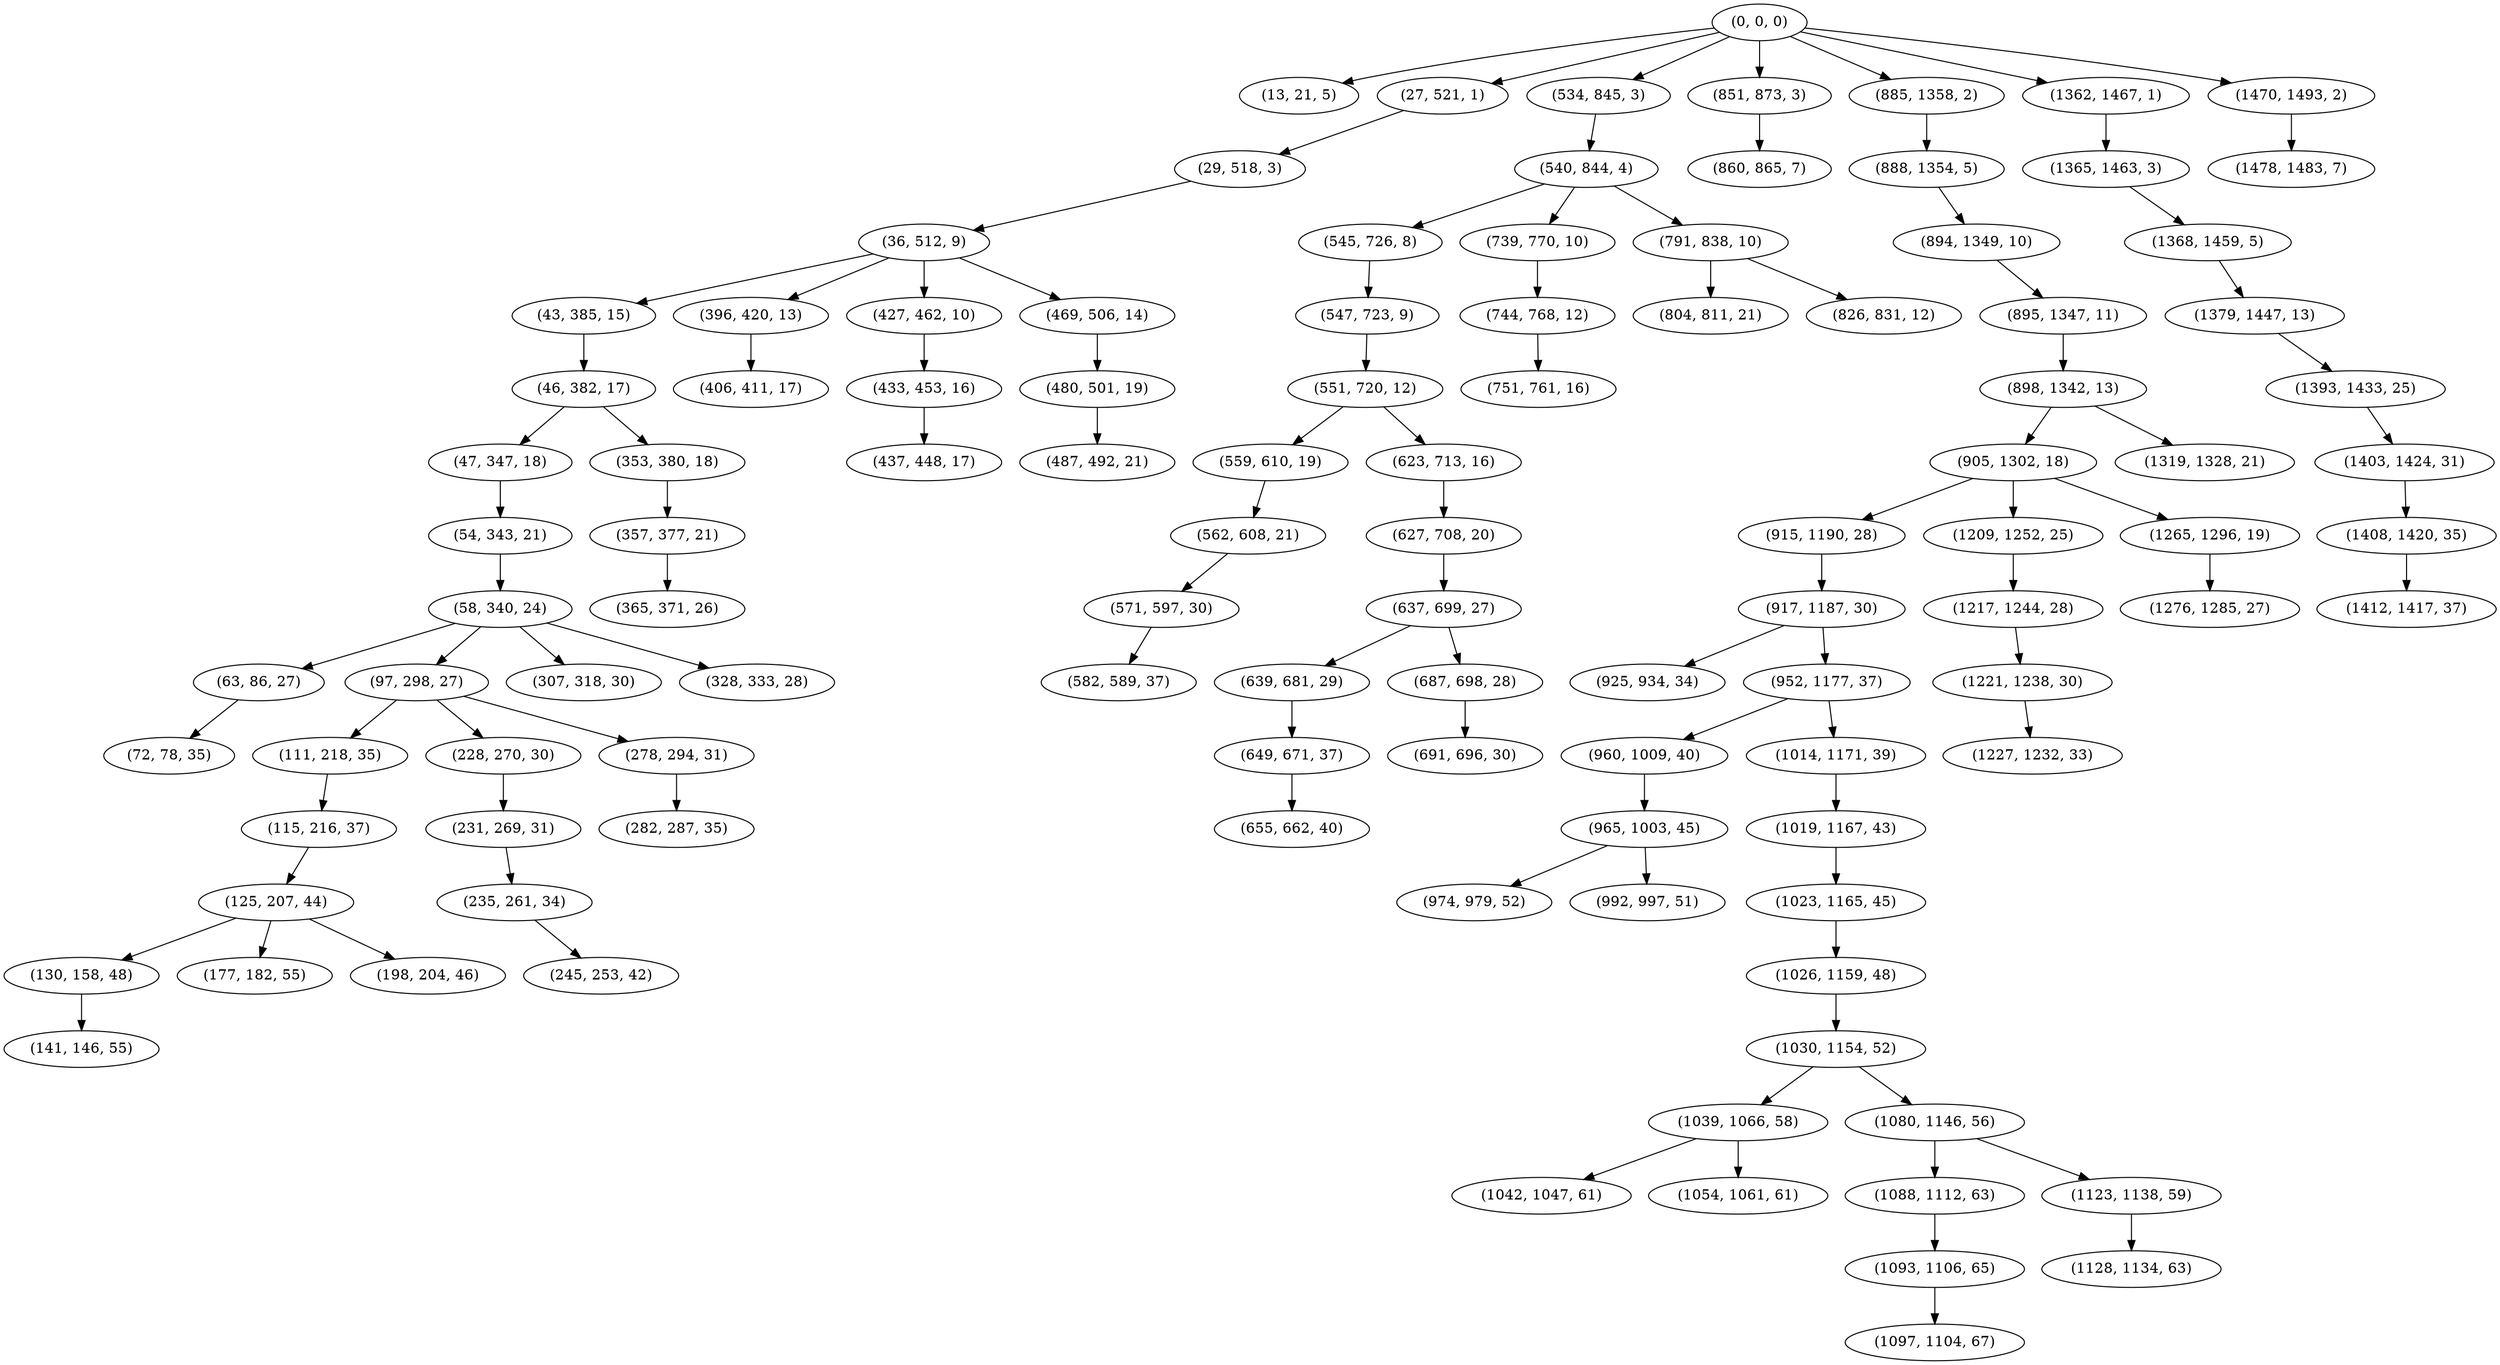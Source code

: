digraph tree {
    "(0, 0, 0)";
    "(13, 21, 5)";
    "(27, 521, 1)";
    "(29, 518, 3)";
    "(36, 512, 9)";
    "(43, 385, 15)";
    "(46, 382, 17)";
    "(47, 347, 18)";
    "(54, 343, 21)";
    "(58, 340, 24)";
    "(63, 86, 27)";
    "(72, 78, 35)";
    "(97, 298, 27)";
    "(111, 218, 35)";
    "(115, 216, 37)";
    "(125, 207, 44)";
    "(130, 158, 48)";
    "(141, 146, 55)";
    "(177, 182, 55)";
    "(198, 204, 46)";
    "(228, 270, 30)";
    "(231, 269, 31)";
    "(235, 261, 34)";
    "(245, 253, 42)";
    "(278, 294, 31)";
    "(282, 287, 35)";
    "(307, 318, 30)";
    "(328, 333, 28)";
    "(353, 380, 18)";
    "(357, 377, 21)";
    "(365, 371, 26)";
    "(396, 420, 13)";
    "(406, 411, 17)";
    "(427, 462, 10)";
    "(433, 453, 16)";
    "(437, 448, 17)";
    "(469, 506, 14)";
    "(480, 501, 19)";
    "(487, 492, 21)";
    "(534, 845, 3)";
    "(540, 844, 4)";
    "(545, 726, 8)";
    "(547, 723, 9)";
    "(551, 720, 12)";
    "(559, 610, 19)";
    "(562, 608, 21)";
    "(571, 597, 30)";
    "(582, 589, 37)";
    "(623, 713, 16)";
    "(627, 708, 20)";
    "(637, 699, 27)";
    "(639, 681, 29)";
    "(649, 671, 37)";
    "(655, 662, 40)";
    "(687, 698, 28)";
    "(691, 696, 30)";
    "(739, 770, 10)";
    "(744, 768, 12)";
    "(751, 761, 16)";
    "(791, 838, 10)";
    "(804, 811, 21)";
    "(826, 831, 12)";
    "(851, 873, 3)";
    "(860, 865, 7)";
    "(885, 1358, 2)";
    "(888, 1354, 5)";
    "(894, 1349, 10)";
    "(895, 1347, 11)";
    "(898, 1342, 13)";
    "(905, 1302, 18)";
    "(915, 1190, 28)";
    "(917, 1187, 30)";
    "(925, 934, 34)";
    "(952, 1177, 37)";
    "(960, 1009, 40)";
    "(965, 1003, 45)";
    "(974, 979, 52)";
    "(992, 997, 51)";
    "(1014, 1171, 39)";
    "(1019, 1167, 43)";
    "(1023, 1165, 45)";
    "(1026, 1159, 48)";
    "(1030, 1154, 52)";
    "(1039, 1066, 58)";
    "(1042, 1047, 61)";
    "(1054, 1061, 61)";
    "(1080, 1146, 56)";
    "(1088, 1112, 63)";
    "(1093, 1106, 65)";
    "(1097, 1104, 67)";
    "(1123, 1138, 59)";
    "(1128, 1134, 63)";
    "(1209, 1252, 25)";
    "(1217, 1244, 28)";
    "(1221, 1238, 30)";
    "(1227, 1232, 33)";
    "(1265, 1296, 19)";
    "(1276, 1285, 27)";
    "(1319, 1328, 21)";
    "(1362, 1467, 1)";
    "(1365, 1463, 3)";
    "(1368, 1459, 5)";
    "(1379, 1447, 13)";
    "(1393, 1433, 25)";
    "(1403, 1424, 31)";
    "(1408, 1420, 35)";
    "(1412, 1417, 37)";
    "(1470, 1493, 2)";
    "(1478, 1483, 7)";
    "(0, 0, 0)" -> "(13, 21, 5)";
    "(0, 0, 0)" -> "(27, 521, 1)";
    "(0, 0, 0)" -> "(534, 845, 3)";
    "(0, 0, 0)" -> "(851, 873, 3)";
    "(0, 0, 0)" -> "(885, 1358, 2)";
    "(0, 0, 0)" -> "(1362, 1467, 1)";
    "(0, 0, 0)" -> "(1470, 1493, 2)";
    "(27, 521, 1)" -> "(29, 518, 3)";
    "(29, 518, 3)" -> "(36, 512, 9)";
    "(36, 512, 9)" -> "(43, 385, 15)";
    "(36, 512, 9)" -> "(396, 420, 13)";
    "(36, 512, 9)" -> "(427, 462, 10)";
    "(36, 512, 9)" -> "(469, 506, 14)";
    "(43, 385, 15)" -> "(46, 382, 17)";
    "(46, 382, 17)" -> "(47, 347, 18)";
    "(46, 382, 17)" -> "(353, 380, 18)";
    "(47, 347, 18)" -> "(54, 343, 21)";
    "(54, 343, 21)" -> "(58, 340, 24)";
    "(58, 340, 24)" -> "(63, 86, 27)";
    "(58, 340, 24)" -> "(97, 298, 27)";
    "(58, 340, 24)" -> "(307, 318, 30)";
    "(58, 340, 24)" -> "(328, 333, 28)";
    "(63, 86, 27)" -> "(72, 78, 35)";
    "(97, 298, 27)" -> "(111, 218, 35)";
    "(97, 298, 27)" -> "(228, 270, 30)";
    "(97, 298, 27)" -> "(278, 294, 31)";
    "(111, 218, 35)" -> "(115, 216, 37)";
    "(115, 216, 37)" -> "(125, 207, 44)";
    "(125, 207, 44)" -> "(130, 158, 48)";
    "(125, 207, 44)" -> "(177, 182, 55)";
    "(125, 207, 44)" -> "(198, 204, 46)";
    "(130, 158, 48)" -> "(141, 146, 55)";
    "(228, 270, 30)" -> "(231, 269, 31)";
    "(231, 269, 31)" -> "(235, 261, 34)";
    "(235, 261, 34)" -> "(245, 253, 42)";
    "(278, 294, 31)" -> "(282, 287, 35)";
    "(353, 380, 18)" -> "(357, 377, 21)";
    "(357, 377, 21)" -> "(365, 371, 26)";
    "(396, 420, 13)" -> "(406, 411, 17)";
    "(427, 462, 10)" -> "(433, 453, 16)";
    "(433, 453, 16)" -> "(437, 448, 17)";
    "(469, 506, 14)" -> "(480, 501, 19)";
    "(480, 501, 19)" -> "(487, 492, 21)";
    "(534, 845, 3)" -> "(540, 844, 4)";
    "(540, 844, 4)" -> "(545, 726, 8)";
    "(540, 844, 4)" -> "(739, 770, 10)";
    "(540, 844, 4)" -> "(791, 838, 10)";
    "(545, 726, 8)" -> "(547, 723, 9)";
    "(547, 723, 9)" -> "(551, 720, 12)";
    "(551, 720, 12)" -> "(559, 610, 19)";
    "(551, 720, 12)" -> "(623, 713, 16)";
    "(559, 610, 19)" -> "(562, 608, 21)";
    "(562, 608, 21)" -> "(571, 597, 30)";
    "(571, 597, 30)" -> "(582, 589, 37)";
    "(623, 713, 16)" -> "(627, 708, 20)";
    "(627, 708, 20)" -> "(637, 699, 27)";
    "(637, 699, 27)" -> "(639, 681, 29)";
    "(637, 699, 27)" -> "(687, 698, 28)";
    "(639, 681, 29)" -> "(649, 671, 37)";
    "(649, 671, 37)" -> "(655, 662, 40)";
    "(687, 698, 28)" -> "(691, 696, 30)";
    "(739, 770, 10)" -> "(744, 768, 12)";
    "(744, 768, 12)" -> "(751, 761, 16)";
    "(791, 838, 10)" -> "(804, 811, 21)";
    "(791, 838, 10)" -> "(826, 831, 12)";
    "(851, 873, 3)" -> "(860, 865, 7)";
    "(885, 1358, 2)" -> "(888, 1354, 5)";
    "(888, 1354, 5)" -> "(894, 1349, 10)";
    "(894, 1349, 10)" -> "(895, 1347, 11)";
    "(895, 1347, 11)" -> "(898, 1342, 13)";
    "(898, 1342, 13)" -> "(905, 1302, 18)";
    "(898, 1342, 13)" -> "(1319, 1328, 21)";
    "(905, 1302, 18)" -> "(915, 1190, 28)";
    "(905, 1302, 18)" -> "(1209, 1252, 25)";
    "(905, 1302, 18)" -> "(1265, 1296, 19)";
    "(915, 1190, 28)" -> "(917, 1187, 30)";
    "(917, 1187, 30)" -> "(925, 934, 34)";
    "(917, 1187, 30)" -> "(952, 1177, 37)";
    "(952, 1177, 37)" -> "(960, 1009, 40)";
    "(952, 1177, 37)" -> "(1014, 1171, 39)";
    "(960, 1009, 40)" -> "(965, 1003, 45)";
    "(965, 1003, 45)" -> "(974, 979, 52)";
    "(965, 1003, 45)" -> "(992, 997, 51)";
    "(1014, 1171, 39)" -> "(1019, 1167, 43)";
    "(1019, 1167, 43)" -> "(1023, 1165, 45)";
    "(1023, 1165, 45)" -> "(1026, 1159, 48)";
    "(1026, 1159, 48)" -> "(1030, 1154, 52)";
    "(1030, 1154, 52)" -> "(1039, 1066, 58)";
    "(1030, 1154, 52)" -> "(1080, 1146, 56)";
    "(1039, 1066, 58)" -> "(1042, 1047, 61)";
    "(1039, 1066, 58)" -> "(1054, 1061, 61)";
    "(1080, 1146, 56)" -> "(1088, 1112, 63)";
    "(1080, 1146, 56)" -> "(1123, 1138, 59)";
    "(1088, 1112, 63)" -> "(1093, 1106, 65)";
    "(1093, 1106, 65)" -> "(1097, 1104, 67)";
    "(1123, 1138, 59)" -> "(1128, 1134, 63)";
    "(1209, 1252, 25)" -> "(1217, 1244, 28)";
    "(1217, 1244, 28)" -> "(1221, 1238, 30)";
    "(1221, 1238, 30)" -> "(1227, 1232, 33)";
    "(1265, 1296, 19)" -> "(1276, 1285, 27)";
    "(1362, 1467, 1)" -> "(1365, 1463, 3)";
    "(1365, 1463, 3)" -> "(1368, 1459, 5)";
    "(1368, 1459, 5)" -> "(1379, 1447, 13)";
    "(1379, 1447, 13)" -> "(1393, 1433, 25)";
    "(1393, 1433, 25)" -> "(1403, 1424, 31)";
    "(1403, 1424, 31)" -> "(1408, 1420, 35)";
    "(1408, 1420, 35)" -> "(1412, 1417, 37)";
    "(1470, 1493, 2)" -> "(1478, 1483, 7)";
}
